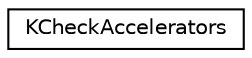 digraph "Graphical Class Hierarchy"
{
  edge [fontname="Helvetica",fontsize="10",labelfontname="Helvetica",labelfontsize="10"];
  node [fontname="Helvetica",fontsize="10",shape=record];
  rankdir="LR";
  Node0 [label="KCheckAccelerators",height=0.2,width=0.4,color="black", fillcolor="white", style="filled",URL="$classKCheckAccelerators.html"];
}
